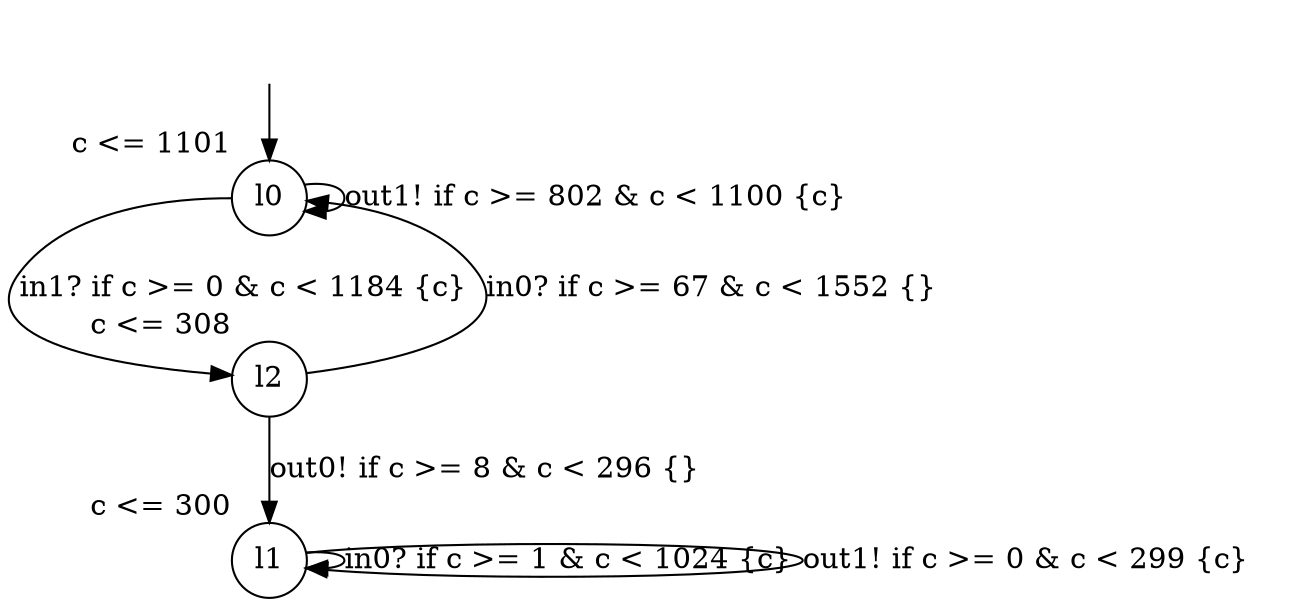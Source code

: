 digraph g {
__start0 [label="" shape="none"];
l0 [shape="circle" margin=0 label="l0", xlabel="c <= 1101"];
l1 [shape="circle" margin=0 label="l1", xlabel="c <= 300"];
l2 [shape="circle" margin=0 label="l2", xlabel="c <= 308"];
l0 -> l2 [label="in1? if c >= 0 & c < 1184 {c} "];
l0 -> l0 [label="out1! if c >= 802 & c < 1100 {c} "];
l1 -> l1 [label="in0? if c >= 1 & c < 1024 {c} "];
l1 -> l1 [label="out1! if c >= 0 & c < 299 {c} "];
l2 -> l1 [label="out0! if c >= 8 & c < 296 {} "];
l2 -> l0 [label="in0? if c >= 67 & c < 1552 {} "];
__start0 -> l0;
}
